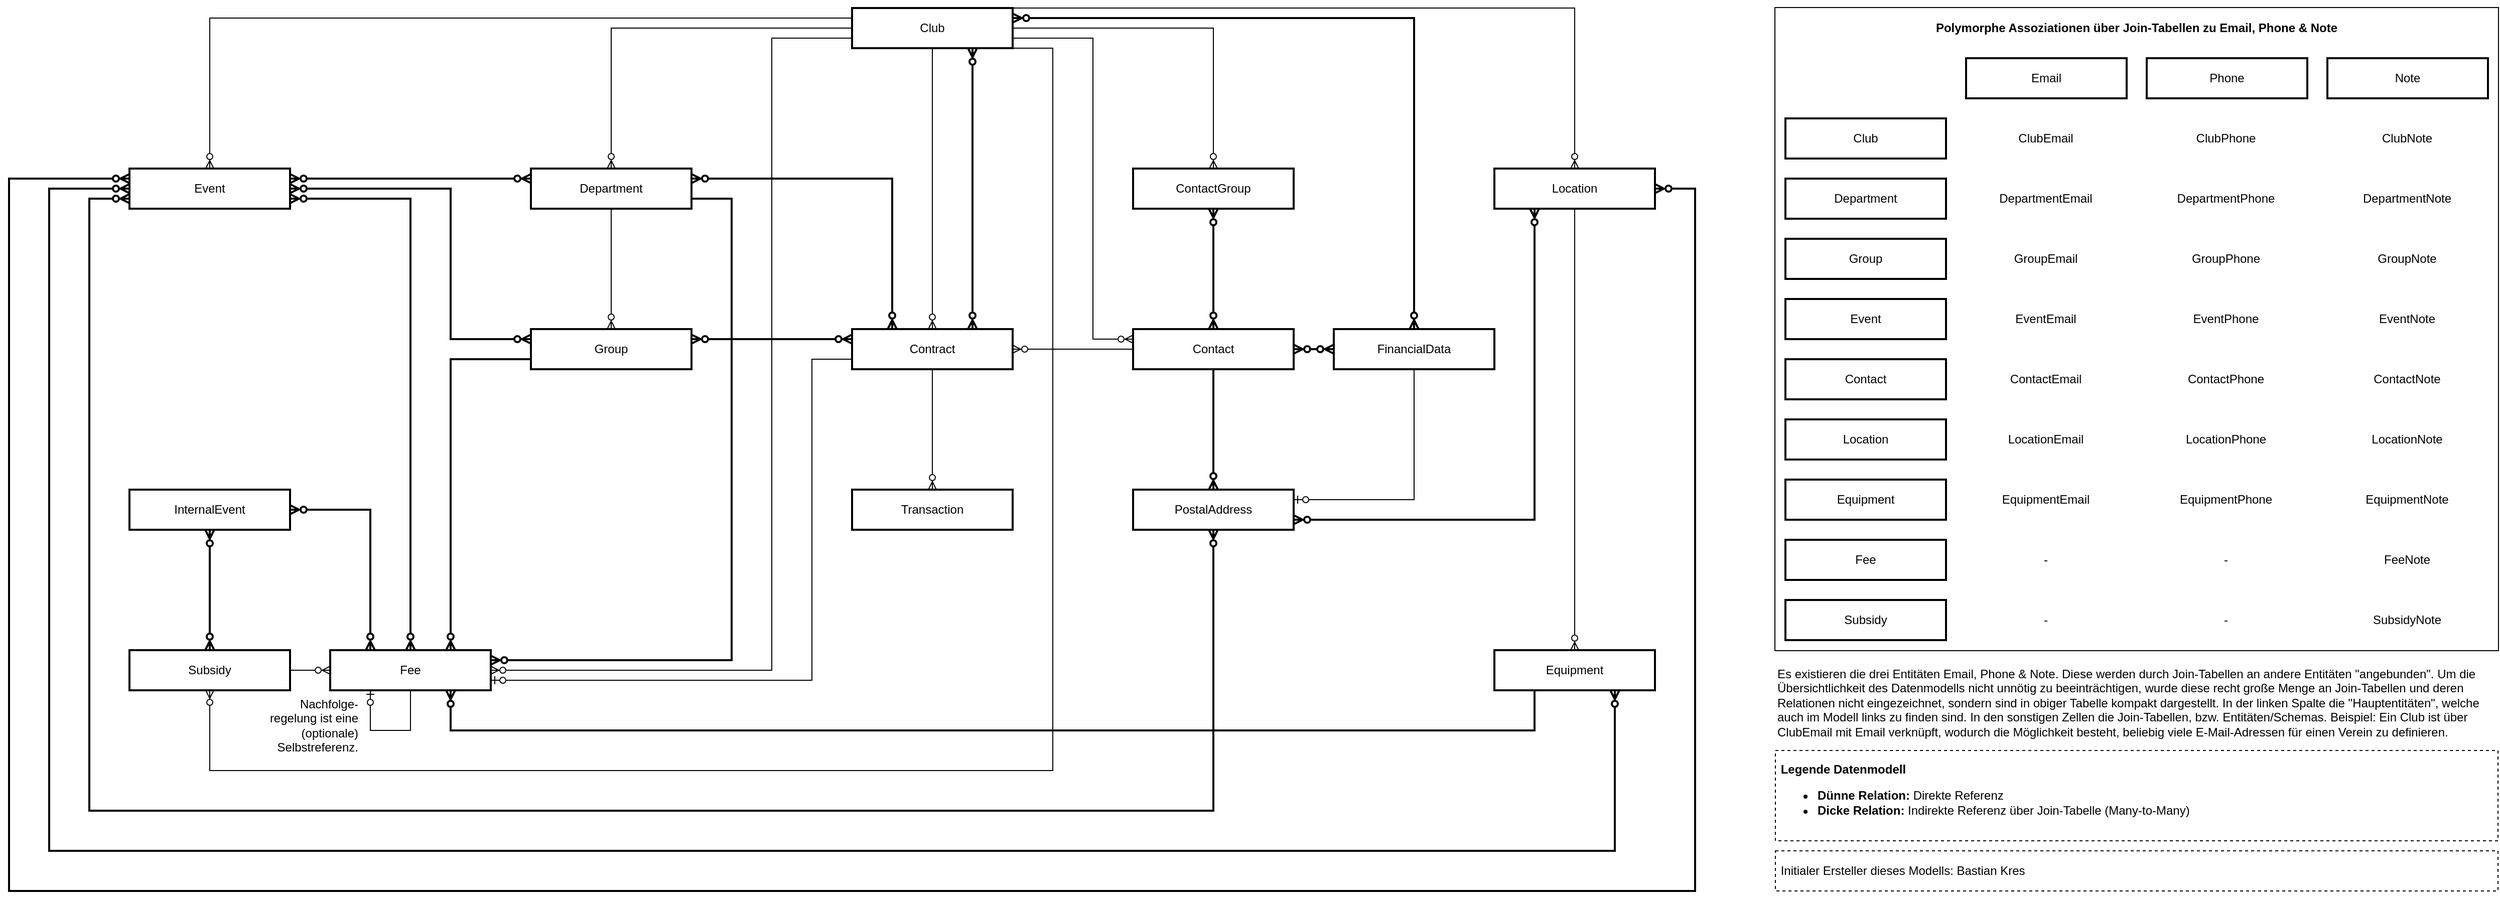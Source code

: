 <mxfile version="24.4.8" type="device">
  <diagram id="R2lEEEUBdFMjLlhIrx00" name="Page-1">
    <mxGraphModel dx="2102" dy="1174" grid="1" gridSize="10" guides="1" tooltips="1" connect="1" arrows="1" fold="1" page="1" pageScale="1" pageWidth="2560" pageHeight="950" math="0" shadow="0" extFonts="Permanent Marker^https://fonts.googleapis.com/css?family=Permanent+Marker">
      <root>
        <mxCell id="0" />
        <mxCell id="1" parent="0" />
        <mxCell id="UyqUdXa-0UI4N815BH-c-4" value="" style="shape=table;startSize=0;container=1;collapsible=0;childLayout=tableLayout;fontSize=16;align=center;strokeWidth=2;strokeColor=default;fillColor=none;" parent="1" vertex="1">
          <mxGeometry x="1800" y="40" width="720" height="640" as="geometry" />
        </mxCell>
        <mxCell id="UyqUdXa-0UI4N815BH-c-55" style="shape=tableRow;horizontal=0;startSize=0;swimlaneHead=0;swimlaneBody=0;top=0;left=0;bottom=0;right=0;collapsible=0;dropTarget=0;points=[[0,0.5],[1,0.5]];portConstraint=eastwest;fontSize=16;" parent="UyqUdXa-0UI4N815BH-c-4" vertex="1">
          <mxGeometry width="720" height="40" as="geometry" />
        </mxCell>
        <mxCell id="UyqUdXa-0UI4N815BH-c-56" value="&lt;b&gt;&lt;span&gt;Polymorphe Assoziationen über Join-Tabellen zu Email, Phone &amp;amp; Note&lt;/span&gt;&lt;/b&gt;" style="shape=partialRectangle;html=1;whiteSpace=wrap;connectable=0;overflow=hidden;top=0;left=0;bottom=0;right=0;pointerEvents=1;fontSize=12;rowspan=1;colspan=4;align=center;verticalAlign=middle;fontStyle=0;fillColor=none;strokeWidth=1;strokeColor=inherit;perimeterSpacing=0;" parent="UyqUdXa-0UI4N815BH-c-55" vertex="1">
          <mxGeometry width="720" height="40" as="geometry">
            <mxRectangle width="180" height="40" as="alternateBounds" />
          </mxGeometry>
        </mxCell>
        <mxCell id="UyqUdXa-0UI4N815BH-c-57" style="shape=partialRectangle;html=1;whiteSpace=wrap;connectable=0;strokeColor=inherit;overflow=hidden;fillColor=none;top=0;left=0;bottom=0;right=0;pointerEvents=1;fontSize=15;align=center;" parent="UyqUdXa-0UI4N815BH-c-55" vertex="1" visible="0">
          <mxGeometry x="180" width="179" height="40" as="geometry">
            <mxRectangle width="179" height="40" as="alternateBounds" />
          </mxGeometry>
        </mxCell>
        <mxCell id="UyqUdXa-0UI4N815BH-c-58" style="shape=partialRectangle;html=1;whiteSpace=wrap;connectable=0;strokeColor=inherit;overflow=hidden;fillColor=none;top=0;left=0;bottom=0;right=0;pointerEvents=1;fontSize=15;align=center;" parent="UyqUdXa-0UI4N815BH-c-55" vertex="1" visible="0">
          <mxGeometry x="359" width="180" height="40" as="geometry">
            <mxRectangle width="180" height="40" as="alternateBounds" />
          </mxGeometry>
        </mxCell>
        <mxCell id="UyqUdXa-0UI4N815BH-c-59" style="shape=partialRectangle;html=1;whiteSpace=wrap;connectable=0;strokeColor=inherit;overflow=hidden;fillColor=none;top=0;left=0;bottom=0;right=0;pointerEvents=1;fontSize=15;align=center;" parent="UyqUdXa-0UI4N815BH-c-55" vertex="1" visible="0">
          <mxGeometry x="539" width="181" height="40" as="geometry">
            <mxRectangle width="181" height="40" as="alternateBounds" />
          </mxGeometry>
        </mxCell>
        <mxCell id="UyqUdXa-0UI4N815BH-c-5" value="" style="shape=tableRow;horizontal=0;startSize=0;swimlaneHead=0;swimlaneBody=0;top=0;left=0;bottom=0;right=0;collapsible=0;dropTarget=0;points=[[0,0.5],[1,0.5]];portConstraint=eastwest;fontSize=16;" parent="UyqUdXa-0UI4N815BH-c-4" vertex="1">
          <mxGeometry y="40" width="720" height="60" as="geometry" />
        </mxCell>
        <mxCell id="UyqUdXa-0UI4N815BH-c-6" value="" style="shape=partialRectangle;html=1;whiteSpace=wrap;connectable=0;overflow=hidden;top=0;left=0;bottom=0;right=0;pointerEvents=1;fontSize=12;align=center;spacingLeft=0;spacing=8;verticalAlign=middle;fontStyle=0;strokeWidth=1;fillColor=none;strokeColor=inherit;perimeterSpacing=0;" parent="UyqUdXa-0UI4N815BH-c-5" vertex="1">
          <mxGeometry width="180" height="60" as="geometry">
            <mxRectangle width="180" height="60" as="alternateBounds" />
          </mxGeometry>
        </mxCell>
        <mxCell id="UyqUdXa-0UI4N815BH-c-7" value="" style="shape=partialRectangle;html=1;whiteSpace=wrap;connectable=0;overflow=hidden;top=0;left=0;bottom=0;right=0;pointerEvents=1;fontSize=12;fontStyle=0;fillStyle=solid;align=center;spacingLeft=0;spacing=8;verticalAlign=middle;fillColor=none;strokeWidth=1;strokeColor=inherit;perimeterSpacing=0;" parent="UyqUdXa-0UI4N815BH-c-5" vertex="1">
          <mxGeometry x="180" width="179" height="60" as="geometry">
            <mxRectangle width="179" height="60" as="alternateBounds" />
          </mxGeometry>
        </mxCell>
        <mxCell id="UyqUdXa-0UI4N815BH-c-8" value="" style="shape=partialRectangle;html=1;whiteSpace=wrap;connectable=0;overflow=hidden;top=0;left=0;bottom=0;right=0;pointerEvents=1;fontSize=12;fontStyle=0;align=center;spacingLeft=0;spacing=8;verticalAlign=middle;fillColor=none;strokeWidth=1;strokeColor=inherit;perimeterSpacing=0;" parent="UyqUdXa-0UI4N815BH-c-5" vertex="1">
          <mxGeometry x="359" width="180" height="60" as="geometry">
            <mxRectangle width="180" height="60" as="alternateBounds" />
          </mxGeometry>
        </mxCell>
        <mxCell id="UyqUdXa-0UI4N815BH-c-17" value="" style="shape=partialRectangle;html=1;whiteSpace=wrap;connectable=0;overflow=hidden;top=0;left=0;bottom=0;right=0;pointerEvents=1;fontSize=12;fontStyle=0;align=center;spacingLeft=0;spacing=8;verticalAlign=middle;fillColor=none;strokeWidth=1;strokeColor=inherit;perimeterSpacing=0;" parent="UyqUdXa-0UI4N815BH-c-5" vertex="1">
          <mxGeometry x="539" width="181" height="60" as="geometry">
            <mxRectangle width="181" height="60" as="alternateBounds" />
          </mxGeometry>
        </mxCell>
        <mxCell id="UyqUdXa-0UI4N815BH-c-9" value="" style="shape=tableRow;horizontal=0;startSize=0;swimlaneHead=0;swimlaneBody=0;top=0;left=0;bottom=0;right=0;collapsible=0;dropTarget=0;points=[[0,0.5],[1,0.5]];portConstraint=eastwest;fontSize=16;fontStyle=1" parent="UyqUdXa-0UI4N815BH-c-4" vertex="1">
          <mxGeometry y="100" width="720" height="60" as="geometry" />
        </mxCell>
        <mxCell id="UyqUdXa-0UI4N815BH-c-10" value="" style="shape=partialRectangle;html=1;whiteSpace=wrap;connectable=0;overflow=hidden;top=0;left=0;bottom=0;right=0;pointerEvents=1;fontSize=12;align=center;spacingLeft=0;fontStyle=0;spacing=8;verticalAlign=middle;fillColor=none;strokeWidth=1;strokeColor=inherit;perimeterSpacing=0;" parent="UyqUdXa-0UI4N815BH-c-9" vertex="1">
          <mxGeometry width="180" height="60" as="geometry">
            <mxRectangle width="180" height="60" as="alternateBounds" />
          </mxGeometry>
        </mxCell>
        <mxCell id="UyqUdXa-0UI4N815BH-c-11" value="ClubEmail" style="shape=partialRectangle;html=1;whiteSpace=wrap;connectable=0;overflow=hidden;top=0;left=0;bottom=0;right=0;pointerEvents=1;fontSize=12;align=center;spacingLeft=0;spacing=8;verticalAlign=middle;fontStyle=0;fillColor=none;strokeWidth=1;strokeColor=inherit;perimeterSpacing=0;" parent="UyqUdXa-0UI4N815BH-c-9" vertex="1">
          <mxGeometry x="180" width="179" height="60" as="geometry">
            <mxRectangle width="179" height="60" as="alternateBounds" />
          </mxGeometry>
        </mxCell>
        <mxCell id="UyqUdXa-0UI4N815BH-c-12" value="ClubPhone" style="shape=partialRectangle;html=1;whiteSpace=wrap;connectable=0;overflow=hidden;top=0;left=0;bottom=0;right=0;pointerEvents=1;fontSize=12;align=center;spacingLeft=0;spacing=8;verticalAlign=middle;fontStyle=0;fillColor=none;strokeWidth=1;strokeColor=inherit;perimeterSpacing=0;" parent="UyqUdXa-0UI4N815BH-c-9" vertex="1">
          <mxGeometry x="359" width="180" height="60" as="geometry">
            <mxRectangle width="180" height="60" as="alternateBounds" />
          </mxGeometry>
        </mxCell>
        <mxCell id="UyqUdXa-0UI4N815BH-c-18" value="ClubNote" style="shape=partialRectangle;html=1;whiteSpace=wrap;connectable=0;overflow=hidden;top=0;left=0;bottom=0;right=0;pointerEvents=1;fontSize=12;align=center;spacingLeft=0;spacing=8;verticalAlign=middle;fontStyle=0;fillColor=none;strokeWidth=1;strokeColor=inherit;perimeterSpacing=0;" parent="UyqUdXa-0UI4N815BH-c-9" vertex="1">
          <mxGeometry x="539" width="181" height="60" as="geometry">
            <mxRectangle width="181" height="60" as="alternateBounds" />
          </mxGeometry>
        </mxCell>
        <mxCell id="UyqUdXa-0UI4N815BH-c-13" value="" style="shape=tableRow;horizontal=0;startSize=0;swimlaneHead=0;swimlaneBody=0;top=0;left=0;bottom=0;right=0;collapsible=0;dropTarget=0;points=[[0,0.5],[1,0.5]];portConstraint=eastwest;fontSize=16;" parent="UyqUdXa-0UI4N815BH-c-4" vertex="1">
          <mxGeometry y="160" width="720" height="60" as="geometry" />
        </mxCell>
        <mxCell id="UyqUdXa-0UI4N815BH-c-14" value="" style="shape=partialRectangle;html=1;whiteSpace=wrap;connectable=0;overflow=hidden;top=0;left=0;bottom=0;right=0;pointerEvents=1;fontSize=12;align=center;spacingLeft=0;fontStyle=0;spacing=8;verticalAlign=middle;fillColor=none;strokeWidth=1;strokeColor=inherit;perimeterSpacing=0;" parent="UyqUdXa-0UI4N815BH-c-13" vertex="1">
          <mxGeometry width="180" height="60" as="geometry">
            <mxRectangle width="180" height="60" as="alternateBounds" />
          </mxGeometry>
        </mxCell>
        <mxCell id="UyqUdXa-0UI4N815BH-c-15" value="DepartmentEmail" style="shape=partialRectangle;html=1;whiteSpace=wrap;connectable=0;overflow=hidden;top=0;left=0;bottom=0;right=0;pointerEvents=1;fontSize=12;align=center;spacingLeft=0;spacing=8;verticalAlign=middle;fontStyle=0;fillColor=none;strokeWidth=1;strokeColor=inherit;perimeterSpacing=0;" parent="UyqUdXa-0UI4N815BH-c-13" vertex="1">
          <mxGeometry x="180" width="179" height="60" as="geometry">
            <mxRectangle width="179" height="60" as="alternateBounds" />
          </mxGeometry>
        </mxCell>
        <mxCell id="UyqUdXa-0UI4N815BH-c-16" value="DepartmentPhone" style="shape=partialRectangle;html=1;whiteSpace=wrap;connectable=0;overflow=hidden;top=0;left=0;bottom=0;right=0;pointerEvents=1;fontSize=12;align=center;spacingLeft=0;spacing=8;verticalAlign=middle;fontStyle=0;fillColor=none;strokeWidth=1;strokeColor=inherit;perimeterSpacing=0;" parent="UyqUdXa-0UI4N815BH-c-13" vertex="1">
          <mxGeometry x="359" width="180" height="60" as="geometry">
            <mxRectangle width="180" height="60" as="alternateBounds" />
          </mxGeometry>
        </mxCell>
        <mxCell id="UyqUdXa-0UI4N815BH-c-19" value="DepartmentNote" style="shape=partialRectangle;html=1;whiteSpace=wrap;connectable=0;overflow=hidden;top=0;left=0;bottom=0;right=0;pointerEvents=1;fontSize=12;align=center;spacingLeft=0;spacing=8;verticalAlign=middle;fontStyle=0;fillColor=none;strokeWidth=1;strokeColor=inherit;perimeterSpacing=0;" parent="UyqUdXa-0UI4N815BH-c-13" vertex="1">
          <mxGeometry x="539" width="181" height="60" as="geometry">
            <mxRectangle width="181" height="60" as="alternateBounds" />
          </mxGeometry>
        </mxCell>
        <mxCell id="UyqUdXa-0UI4N815BH-c-20" style="shape=tableRow;horizontal=0;startSize=0;swimlaneHead=0;swimlaneBody=0;top=0;left=0;bottom=0;right=0;collapsible=0;dropTarget=0;points=[[0,0.5],[1,0.5]];portConstraint=eastwest;fontSize=16;" parent="UyqUdXa-0UI4N815BH-c-4" vertex="1">
          <mxGeometry y="220" width="720" height="60" as="geometry" />
        </mxCell>
        <mxCell id="UyqUdXa-0UI4N815BH-c-21" value="" style="shape=partialRectangle;html=1;whiteSpace=wrap;connectable=0;overflow=hidden;top=0;left=0;bottom=0;right=0;pointerEvents=1;fontSize=12;align=center;spacingLeft=0;fontStyle=0;spacing=8;verticalAlign=middle;fillColor=none;strokeWidth=1;strokeColor=inherit;perimeterSpacing=0;" parent="UyqUdXa-0UI4N815BH-c-20" vertex="1">
          <mxGeometry width="180" height="60" as="geometry">
            <mxRectangle width="180" height="60" as="alternateBounds" />
          </mxGeometry>
        </mxCell>
        <mxCell id="UyqUdXa-0UI4N815BH-c-22" value="GroupEmail" style="shape=partialRectangle;html=1;whiteSpace=wrap;connectable=0;overflow=hidden;top=0;left=0;bottom=0;right=0;pointerEvents=1;fontSize=12;align=center;spacingLeft=0;spacing=8;verticalAlign=middle;fontStyle=0;fillColor=none;strokeWidth=1;strokeColor=inherit;perimeterSpacing=0;" parent="UyqUdXa-0UI4N815BH-c-20" vertex="1">
          <mxGeometry x="180" width="179" height="60" as="geometry">
            <mxRectangle width="179" height="60" as="alternateBounds" />
          </mxGeometry>
        </mxCell>
        <mxCell id="UyqUdXa-0UI4N815BH-c-23" value="GroupPhone" style="shape=partialRectangle;html=1;whiteSpace=wrap;connectable=0;overflow=hidden;top=0;left=0;bottom=0;right=0;pointerEvents=1;fontSize=12;align=center;spacingLeft=0;spacing=8;verticalAlign=middle;fontStyle=0;fillColor=none;strokeWidth=1;strokeColor=inherit;perimeterSpacing=0;" parent="UyqUdXa-0UI4N815BH-c-20" vertex="1">
          <mxGeometry x="359" width="180" height="60" as="geometry">
            <mxRectangle width="180" height="60" as="alternateBounds" />
          </mxGeometry>
        </mxCell>
        <mxCell id="UyqUdXa-0UI4N815BH-c-24" value="GroupNote" style="shape=partialRectangle;html=1;whiteSpace=wrap;connectable=0;overflow=hidden;top=0;left=0;bottom=0;right=0;pointerEvents=1;fontSize=12;align=center;spacingLeft=0;spacing=8;verticalAlign=middle;fontStyle=0;fillColor=none;strokeWidth=1;strokeColor=inherit;perimeterSpacing=0;" parent="UyqUdXa-0UI4N815BH-c-20" vertex="1">
          <mxGeometry x="539" width="181" height="60" as="geometry">
            <mxRectangle width="181" height="60" as="alternateBounds" />
          </mxGeometry>
        </mxCell>
        <mxCell id="UyqUdXa-0UI4N815BH-c-25" style="shape=tableRow;horizontal=0;startSize=0;swimlaneHead=0;swimlaneBody=0;top=0;left=0;bottom=0;right=0;collapsible=0;dropTarget=0;points=[[0,0.5],[1,0.5]];portConstraint=eastwest;fontSize=16;" parent="UyqUdXa-0UI4N815BH-c-4" vertex="1">
          <mxGeometry y="280" width="720" height="60" as="geometry" />
        </mxCell>
        <mxCell id="UyqUdXa-0UI4N815BH-c-26" value="" style="shape=partialRectangle;html=1;whiteSpace=wrap;connectable=0;overflow=hidden;top=0;left=0;bottom=0;right=0;pointerEvents=1;fontSize=12;align=center;spacingLeft=0;fontStyle=0;spacing=8;verticalAlign=middle;fillColor=none;strokeWidth=1;strokeColor=inherit;perimeterSpacing=0;" parent="UyqUdXa-0UI4N815BH-c-25" vertex="1">
          <mxGeometry width="180" height="60" as="geometry">
            <mxRectangle width="180" height="60" as="alternateBounds" />
          </mxGeometry>
        </mxCell>
        <mxCell id="UyqUdXa-0UI4N815BH-c-27" value="EventEmail" style="shape=partialRectangle;html=1;whiteSpace=wrap;connectable=0;overflow=hidden;top=0;left=0;bottom=0;right=0;pointerEvents=1;fontSize=12;align=center;spacingLeft=0;spacing=8;verticalAlign=middle;fontStyle=0;fillColor=none;strokeWidth=1;strokeColor=inherit;perimeterSpacing=0;" parent="UyqUdXa-0UI4N815BH-c-25" vertex="1">
          <mxGeometry x="180" width="179" height="60" as="geometry">
            <mxRectangle width="179" height="60" as="alternateBounds" />
          </mxGeometry>
        </mxCell>
        <mxCell id="UyqUdXa-0UI4N815BH-c-28" value="EventPhone" style="shape=partialRectangle;html=1;whiteSpace=wrap;connectable=0;overflow=hidden;top=0;left=0;bottom=0;right=0;pointerEvents=1;fontSize=12;align=center;spacingLeft=0;spacing=8;verticalAlign=middle;fontStyle=0;fillColor=none;strokeWidth=1;strokeColor=inherit;perimeterSpacing=0;" parent="UyqUdXa-0UI4N815BH-c-25" vertex="1">
          <mxGeometry x="359" width="180" height="60" as="geometry">
            <mxRectangle width="180" height="60" as="alternateBounds" />
          </mxGeometry>
        </mxCell>
        <mxCell id="UyqUdXa-0UI4N815BH-c-29" value="EventNote" style="shape=partialRectangle;html=1;whiteSpace=wrap;connectable=0;overflow=hidden;top=0;left=0;bottom=0;right=0;pointerEvents=1;fontSize=12;align=center;spacingLeft=0;spacing=8;verticalAlign=middle;fontStyle=0;fillColor=none;strokeWidth=1;strokeColor=inherit;perimeterSpacing=0;" parent="UyqUdXa-0UI4N815BH-c-25" vertex="1">
          <mxGeometry x="539" width="181" height="60" as="geometry">
            <mxRectangle width="181" height="60" as="alternateBounds" />
          </mxGeometry>
        </mxCell>
        <mxCell id="UyqUdXa-0UI4N815BH-c-30" style="shape=tableRow;horizontal=0;startSize=0;swimlaneHead=0;swimlaneBody=0;top=0;left=0;bottom=0;right=0;collapsible=0;dropTarget=0;points=[[0,0.5],[1,0.5]];portConstraint=eastwest;fontSize=16;" parent="UyqUdXa-0UI4N815BH-c-4" vertex="1">
          <mxGeometry y="340" width="720" height="60" as="geometry" />
        </mxCell>
        <mxCell id="UyqUdXa-0UI4N815BH-c-31" value="" style="shape=partialRectangle;html=1;whiteSpace=wrap;connectable=0;overflow=hidden;top=0;left=0;bottom=0;right=0;pointerEvents=1;fontSize=12;align=center;spacingLeft=0;fontStyle=0;spacing=8;verticalAlign=middle;fillColor=none;strokeWidth=1;strokeColor=inherit;perimeterSpacing=0;" parent="UyqUdXa-0UI4N815BH-c-30" vertex="1">
          <mxGeometry width="180" height="60" as="geometry">
            <mxRectangle width="180" height="60" as="alternateBounds" />
          </mxGeometry>
        </mxCell>
        <mxCell id="UyqUdXa-0UI4N815BH-c-32" value="ContactEmail" style="shape=partialRectangle;html=1;whiteSpace=wrap;connectable=0;overflow=hidden;top=0;left=0;bottom=0;right=0;pointerEvents=1;fontSize=12;align=center;spacingLeft=0;spacing=8;verticalAlign=middle;fontStyle=0;fillColor=none;strokeWidth=1;strokeColor=inherit;perimeterSpacing=0;" parent="UyqUdXa-0UI4N815BH-c-30" vertex="1">
          <mxGeometry x="180" width="179" height="60" as="geometry">
            <mxRectangle width="179" height="60" as="alternateBounds" />
          </mxGeometry>
        </mxCell>
        <mxCell id="UyqUdXa-0UI4N815BH-c-33" value="ContactPhone" style="shape=partialRectangle;html=1;whiteSpace=wrap;connectable=0;overflow=hidden;top=0;left=0;bottom=0;right=0;pointerEvents=1;fontSize=12;strokeWidth=1;align=center;spacingLeft=0;spacing=8;verticalAlign=middle;fontStyle=0;fillColor=none;strokeColor=inherit;perimeterSpacing=0;" parent="UyqUdXa-0UI4N815BH-c-30" vertex="1">
          <mxGeometry x="359" width="180" height="60" as="geometry">
            <mxRectangle width="180" height="60" as="alternateBounds" />
          </mxGeometry>
        </mxCell>
        <mxCell id="UyqUdXa-0UI4N815BH-c-34" value="ContactNote" style="shape=partialRectangle;html=1;whiteSpace=wrap;connectable=0;overflow=hidden;top=0;left=0;bottom=0;right=0;pointerEvents=1;fontSize=12;align=center;spacingLeft=0;spacing=8;verticalAlign=middle;fontStyle=0;fillColor=none;strokeWidth=1;strokeColor=inherit;perimeterSpacing=0;" parent="UyqUdXa-0UI4N815BH-c-30" vertex="1">
          <mxGeometry x="539" width="181" height="60" as="geometry">
            <mxRectangle width="181" height="60" as="alternateBounds" />
          </mxGeometry>
        </mxCell>
        <mxCell id="UyqUdXa-0UI4N815BH-c-35" style="shape=tableRow;horizontal=0;startSize=0;swimlaneHead=0;swimlaneBody=0;top=0;left=0;bottom=0;right=0;collapsible=0;dropTarget=0;points=[[0,0.5],[1,0.5]];portConstraint=eastwest;fontSize=16;" parent="UyqUdXa-0UI4N815BH-c-4" vertex="1">
          <mxGeometry y="400" width="720" height="60" as="geometry" />
        </mxCell>
        <mxCell id="UyqUdXa-0UI4N815BH-c-36" value="" style="shape=partialRectangle;html=1;whiteSpace=wrap;connectable=0;overflow=hidden;top=0;left=0;bottom=0;right=0;pointerEvents=1;fontSize=12;align=center;spacingLeft=0;fontStyle=0;spacing=8;verticalAlign=middle;fillColor=none;strokeWidth=1;strokeColor=inherit;perimeterSpacing=0;" parent="UyqUdXa-0UI4N815BH-c-35" vertex="1">
          <mxGeometry width="180" height="60" as="geometry">
            <mxRectangle width="180" height="60" as="alternateBounds" />
          </mxGeometry>
        </mxCell>
        <mxCell id="UyqUdXa-0UI4N815BH-c-37" value="LocationEmail" style="shape=partialRectangle;html=1;whiteSpace=wrap;connectable=0;overflow=hidden;top=0;left=0;bottom=0;right=0;pointerEvents=1;fontSize=12;align=center;spacingLeft=0;spacing=8;verticalAlign=middle;fontStyle=0;fillColor=none;strokeWidth=1;strokeColor=inherit;perimeterSpacing=0;" parent="UyqUdXa-0UI4N815BH-c-35" vertex="1">
          <mxGeometry x="180" width="179" height="60" as="geometry">
            <mxRectangle width="179" height="60" as="alternateBounds" />
          </mxGeometry>
        </mxCell>
        <mxCell id="UyqUdXa-0UI4N815BH-c-38" value="LocationPhone" style="shape=partialRectangle;html=1;whiteSpace=wrap;connectable=0;overflow=hidden;top=0;left=0;bottom=0;right=0;pointerEvents=1;fontSize=12;align=center;spacingLeft=0;spacing=8;verticalAlign=middle;fontStyle=0;fillColor=none;strokeWidth=1;strokeColor=inherit;perimeterSpacing=0;" parent="UyqUdXa-0UI4N815BH-c-35" vertex="1">
          <mxGeometry x="359" width="180" height="60" as="geometry">
            <mxRectangle width="180" height="60" as="alternateBounds" />
          </mxGeometry>
        </mxCell>
        <mxCell id="UyqUdXa-0UI4N815BH-c-39" value="LocationNote" style="shape=partialRectangle;html=1;whiteSpace=wrap;connectable=0;overflow=hidden;top=0;left=0;bottom=0;right=0;pointerEvents=1;fontSize=12;align=center;spacingLeft=0;spacing=8;verticalAlign=middle;fontStyle=0;fillColor=none;strokeWidth=1;strokeColor=inherit;perimeterSpacing=0;" parent="UyqUdXa-0UI4N815BH-c-35" vertex="1">
          <mxGeometry x="539" width="181" height="60" as="geometry">
            <mxRectangle width="181" height="60" as="alternateBounds" />
          </mxGeometry>
        </mxCell>
        <mxCell id="UyqUdXa-0UI4N815BH-c-40" style="shape=tableRow;horizontal=0;startSize=0;swimlaneHead=0;swimlaneBody=0;top=0;left=0;bottom=0;right=0;collapsible=0;dropTarget=0;points=[[0,0.5],[1,0.5]];portConstraint=eastwest;fontSize=16;" parent="UyqUdXa-0UI4N815BH-c-4" vertex="1">
          <mxGeometry y="460" width="720" height="60" as="geometry" />
        </mxCell>
        <mxCell id="UyqUdXa-0UI4N815BH-c-41" value="" style="shape=partialRectangle;html=1;whiteSpace=wrap;connectable=0;overflow=hidden;top=0;left=0;bottom=0;right=0;pointerEvents=1;fontSize=12;align=center;spacingLeft=0;fontStyle=0;spacing=8;verticalAlign=middle;fillColor=none;strokeWidth=1;strokeColor=inherit;perimeterSpacing=0;" parent="UyqUdXa-0UI4N815BH-c-40" vertex="1">
          <mxGeometry width="180" height="60" as="geometry">
            <mxRectangle width="180" height="60" as="alternateBounds" />
          </mxGeometry>
        </mxCell>
        <mxCell id="UyqUdXa-0UI4N815BH-c-42" value="EquipmentEmail" style="shape=partialRectangle;html=1;whiteSpace=wrap;connectable=0;overflow=hidden;top=0;left=0;bottom=0;right=0;pointerEvents=1;fontSize=12;align=center;spacingLeft=0;spacing=8;verticalAlign=middle;fontStyle=0;fillColor=none;strokeWidth=1;strokeColor=inherit;perimeterSpacing=0;" parent="UyqUdXa-0UI4N815BH-c-40" vertex="1">
          <mxGeometry x="180" width="179" height="60" as="geometry">
            <mxRectangle width="179" height="60" as="alternateBounds" />
          </mxGeometry>
        </mxCell>
        <mxCell id="UyqUdXa-0UI4N815BH-c-43" value="EquipmentPhone" style="shape=partialRectangle;html=1;whiteSpace=wrap;connectable=0;overflow=hidden;top=0;left=0;bottom=0;right=0;pointerEvents=1;fontSize=12;align=center;spacingLeft=0;spacing=8;verticalAlign=middle;fontStyle=0;fillColor=none;strokeWidth=1;strokeColor=inherit;perimeterSpacing=0;" parent="UyqUdXa-0UI4N815BH-c-40" vertex="1">
          <mxGeometry x="359" width="180" height="60" as="geometry">
            <mxRectangle width="180" height="60" as="alternateBounds" />
          </mxGeometry>
        </mxCell>
        <mxCell id="UyqUdXa-0UI4N815BH-c-44" value="EquipmentNote" style="shape=partialRectangle;html=1;whiteSpace=wrap;connectable=0;overflow=hidden;top=0;left=0;bottom=0;right=0;pointerEvents=1;fontSize=12;align=center;spacingLeft=0;spacing=8;verticalAlign=middle;fontStyle=0;fillColor=none;strokeWidth=1;strokeColor=inherit;perimeterSpacing=0;" parent="UyqUdXa-0UI4N815BH-c-40" vertex="1">
          <mxGeometry x="539" width="181" height="60" as="geometry">
            <mxRectangle width="181" height="60" as="alternateBounds" />
          </mxGeometry>
        </mxCell>
        <mxCell id="UyqUdXa-0UI4N815BH-c-45" style="shape=tableRow;horizontal=0;startSize=0;swimlaneHead=0;swimlaneBody=0;top=0;left=0;bottom=0;right=0;collapsible=0;dropTarget=0;points=[[0,0.5],[1,0.5]];portConstraint=eastwest;fontSize=16;" parent="UyqUdXa-0UI4N815BH-c-4" vertex="1">
          <mxGeometry y="520" width="720" height="60" as="geometry" />
        </mxCell>
        <mxCell id="UyqUdXa-0UI4N815BH-c-46" value="" style="shape=partialRectangle;html=1;whiteSpace=wrap;connectable=0;overflow=hidden;top=0;left=0;bottom=0;right=0;pointerEvents=1;fontSize=12;align=center;spacingLeft=0;fontStyle=0;spacing=8;verticalAlign=middle;fillColor=none;strokeWidth=1;strokeColor=inherit;perimeterSpacing=0;" parent="UyqUdXa-0UI4N815BH-c-45" vertex="1">
          <mxGeometry width="180" height="60" as="geometry">
            <mxRectangle width="180" height="60" as="alternateBounds" />
          </mxGeometry>
        </mxCell>
        <mxCell id="UyqUdXa-0UI4N815BH-c-47" value="-" style="shape=partialRectangle;html=1;whiteSpace=wrap;connectable=0;overflow=hidden;top=0;left=0;bottom=0;right=0;pointerEvents=1;fontSize=12;align=center;spacingLeft=0;spacing=8;verticalAlign=middle;fontStyle=0;fillColor=none;strokeWidth=1;strokeColor=inherit;perimeterSpacing=0;" parent="UyqUdXa-0UI4N815BH-c-45" vertex="1">
          <mxGeometry x="180" width="179" height="60" as="geometry">
            <mxRectangle width="179" height="60" as="alternateBounds" />
          </mxGeometry>
        </mxCell>
        <mxCell id="UyqUdXa-0UI4N815BH-c-48" value="-" style="shape=partialRectangle;html=1;whiteSpace=wrap;connectable=0;overflow=hidden;top=0;left=0;bottom=0;right=0;pointerEvents=1;fontSize=12;align=center;spacingLeft=0;spacing=8;verticalAlign=middle;fontStyle=0;fillColor=none;strokeWidth=1;strokeColor=inherit;perimeterSpacing=0;" parent="UyqUdXa-0UI4N815BH-c-45" vertex="1">
          <mxGeometry x="359" width="180" height="60" as="geometry">
            <mxRectangle width="180" height="60" as="alternateBounds" />
          </mxGeometry>
        </mxCell>
        <mxCell id="UyqUdXa-0UI4N815BH-c-49" value="FeeNote" style="shape=partialRectangle;html=1;whiteSpace=wrap;connectable=0;overflow=hidden;top=0;left=0;bottom=0;right=0;pointerEvents=1;fontSize=12;align=center;spacingLeft=0;spacing=8;verticalAlign=middle;fontStyle=0;fillColor=none;strokeWidth=1;perimeterSpacing=0;strokeColor=inherit;" parent="UyqUdXa-0UI4N815BH-c-45" vertex="1">
          <mxGeometry x="539" width="181" height="60" as="geometry">
            <mxRectangle width="181" height="60" as="alternateBounds" />
          </mxGeometry>
        </mxCell>
        <mxCell id="9sYKOvL5q2w0XVAeOVSy-9" style="shape=tableRow;horizontal=0;startSize=0;swimlaneHead=0;swimlaneBody=0;top=0;left=0;bottom=0;right=0;collapsible=0;dropTarget=0;points=[[0,0.5],[1,0.5]];portConstraint=eastwest;fontSize=16;" parent="UyqUdXa-0UI4N815BH-c-4" vertex="1">
          <mxGeometry y="580" width="720" height="60" as="geometry" />
        </mxCell>
        <mxCell id="9sYKOvL5q2w0XVAeOVSy-10" value="" style="shape=partialRectangle;html=1;whiteSpace=wrap;connectable=0;overflow=hidden;top=0;left=0;bottom=0;right=0;pointerEvents=1;fontSize=12;align=center;spacingLeft=0;fontStyle=0;spacing=8;verticalAlign=middle;fillColor=none;strokeWidth=1;strokeColor=inherit;perimeterSpacing=0;" parent="9sYKOvL5q2w0XVAeOVSy-9" vertex="1">
          <mxGeometry width="180" height="60" as="geometry">
            <mxRectangle width="180" height="60" as="alternateBounds" />
          </mxGeometry>
        </mxCell>
        <mxCell id="9sYKOvL5q2w0XVAeOVSy-11" value="-" style="shape=partialRectangle;html=1;whiteSpace=wrap;connectable=0;overflow=hidden;top=0;left=0;bottom=0;right=0;pointerEvents=1;fontSize=12;align=center;spacingLeft=0;spacing=8;verticalAlign=middle;fontStyle=0;fillColor=none;strokeWidth=1;strokeColor=inherit;perimeterSpacing=0;" parent="9sYKOvL5q2w0XVAeOVSy-9" vertex="1">
          <mxGeometry x="180" width="179" height="60" as="geometry">
            <mxRectangle width="179" height="60" as="alternateBounds" />
          </mxGeometry>
        </mxCell>
        <mxCell id="9sYKOvL5q2w0XVAeOVSy-12" value="-" style="shape=partialRectangle;html=1;whiteSpace=wrap;connectable=0;overflow=hidden;top=0;left=0;bottom=0;right=0;pointerEvents=1;fontSize=12;align=center;spacingLeft=0;spacing=8;verticalAlign=middle;fontStyle=0;fillColor=none;strokeWidth=1;strokeColor=inherit;perimeterSpacing=0;" parent="9sYKOvL5q2w0XVAeOVSy-9" vertex="1">
          <mxGeometry x="359" width="180" height="60" as="geometry">
            <mxRectangle width="180" height="60" as="alternateBounds" />
          </mxGeometry>
        </mxCell>
        <mxCell id="9sYKOvL5q2w0XVAeOVSy-13" value="SubsidyNote" style="shape=partialRectangle;html=1;whiteSpace=wrap;connectable=0;overflow=hidden;top=0;left=0;bottom=0;right=0;pointerEvents=1;fontSize=12;align=center;spacingLeft=0;spacing=8;verticalAlign=middle;fontStyle=0;fillColor=none;strokeWidth=1;perimeterSpacing=0;strokeColor=default;" parent="9sYKOvL5q2w0XVAeOVSy-9" vertex="1">
          <mxGeometry x="539" width="181" height="60" as="geometry">
            <mxRectangle width="181" height="60" as="alternateBounds" />
          </mxGeometry>
        </mxCell>
        <mxCell id="ReGalP86B7sYJw_ER-IG-1" value="&lt;span&gt;Club&lt;/span&gt;" style="whiteSpace=wrap;html=1;align=center;fontStyle=0;strokeWidth=2;" parent="1" vertex="1">
          <mxGeometry x="880" y="40" width="160" height="40" as="geometry" />
        </mxCell>
        <mxCell id="ReGalP86B7sYJw_ER-IG-2" value="&lt;span&gt;Department&lt;/span&gt;" style="whiteSpace=wrap;html=1;align=center;fontStyle=0;strokeWidth=2;" parent="1" vertex="1">
          <mxGeometry x="560" y="200" width="160" height="40" as="geometry" />
        </mxCell>
        <mxCell id="ReGalP86B7sYJw_ER-IG-3" value="&lt;span&gt;Group&lt;/span&gt;" style="whiteSpace=wrap;html=1;align=center;fontStyle=0;strokeWidth=2;" parent="1" vertex="1">
          <mxGeometry x="560" y="360" width="160" height="40" as="geometry" />
        </mxCell>
        <mxCell id="ReGalP86B7sYJw_ER-IG-5" value="Contact" style="whiteSpace=wrap;html=1;align=center;fontStyle=0;strokeWidth=2;" parent="1" vertex="1">
          <mxGeometry x="1160" y="360" width="160" height="40" as="geometry" />
        </mxCell>
        <mxCell id="ReGalP86B7sYJw_ER-IG-14" value="" style="fontSize=12;html=1;endArrow=ERzeroToMany;endFill=1;rounded=0;horizontal=1;entryX=0.5;entryY=0;entryDx=0;entryDy=0;exitX=0;exitY=0.5;exitDx=0;exitDy=0;" parent="1" source="ReGalP86B7sYJw_ER-IG-1" target="ReGalP86B7sYJw_ER-IG-2" edge="1">
          <mxGeometry width="100" height="100" relative="1" as="geometry">
            <mxPoint x="1330" y="250" as="sourcePoint" />
            <mxPoint x="1330" y="370" as="targetPoint" />
            <Array as="points">
              <mxPoint x="640" y="60" />
            </Array>
          </mxGeometry>
        </mxCell>
        <mxCell id="ReGalP86B7sYJw_ER-IG-15" value="" style="fontSize=12;html=1;endArrow=ERzeroToMany;endFill=1;rounded=0;horizontal=1;entryX=0.5;entryY=0;entryDx=0;entryDy=0;exitX=0.5;exitY=1;exitDx=0;exitDy=0;" parent="1" source="ReGalP86B7sYJw_ER-IG-2" target="ReGalP86B7sYJw_ER-IG-3" edge="1">
          <mxGeometry width="100" height="100" relative="1" as="geometry">
            <mxPoint x="920" y="580" as="sourcePoint" />
            <mxPoint x="920" y="700" as="targetPoint" />
          </mxGeometry>
        </mxCell>
        <mxCell id="ReGalP86B7sYJw_ER-IG-23" value="&lt;div&gt;Event&lt;/div&gt;" style="whiteSpace=wrap;html=1;align=center;fontStyle=0;strokeWidth=2;" parent="1" vertex="1">
          <mxGeometry x="160" y="200" width="160" height="40" as="geometry" />
        </mxCell>
        <mxCell id="ReGalP86B7sYJw_ER-IG-29" value="Location" style="whiteSpace=wrap;html=1;align=center;fontStyle=0;strokeWidth=2;" parent="1" vertex="1">
          <mxGeometry x="1520" y="200" width="160" height="40" as="geometry" />
        </mxCell>
        <mxCell id="ReGalP86B7sYJw_ER-IG-31" value="" style="fontSize=12;html=1;endArrow=ERzeroToMany;endFill=1;rounded=0;horizontal=1;entryX=0.5;entryY=0;entryDx=0;entryDy=0;exitX=1;exitY=0;exitDx=0;exitDy=0;" parent="1" source="ReGalP86B7sYJw_ER-IG-1" target="ReGalP86B7sYJw_ER-IG-29" edge="1">
          <mxGeometry width="100" height="100" relative="1" as="geometry">
            <mxPoint x="1230" y="50" as="sourcePoint" />
            <mxPoint x="730" y="250" as="targetPoint" />
            <Array as="points">
              <mxPoint x="1600" y="40" />
            </Array>
          </mxGeometry>
        </mxCell>
        <mxCell id="ReGalP86B7sYJw_ER-IG-32" value="Equipment" style="whiteSpace=wrap;html=1;align=center;fontStyle=0;strokeWidth=2;" parent="1" vertex="1">
          <mxGeometry x="1520" y="680" width="160" height="40" as="geometry" />
        </mxCell>
        <mxCell id="ReGalP86B7sYJw_ER-IG-33" value="" style="fontSize=12;html=1;endArrow=ERzeroToMany;endFill=1;rounded=0;horizontal=1;entryX=0.5;entryY=0;entryDx=0;entryDy=0;exitX=0.5;exitY=1;exitDx=0;exitDy=0;" parent="1" source="ReGalP86B7sYJw_ER-IG-29" target="ReGalP86B7sYJw_ER-IG-32" edge="1">
          <mxGeometry width="100" height="100" relative="1" as="geometry">
            <mxPoint x="2600" y="180" as="sourcePoint" />
            <mxPoint x="2280" y="180" as="targetPoint" />
          </mxGeometry>
        </mxCell>
        <mxCell id="j2Kdvqe0LNT8tcP4gKoA-1" value="" style="fontSize=12;html=1;endArrow=ERzeroToMany;endFill=1;rounded=0;horizontal=1;entryX=0.5;entryY=0;entryDx=0;entryDy=0;exitX=0;exitY=0.25;exitDx=0;exitDy=0;" parent="1" source="ReGalP86B7sYJw_ER-IG-1" target="ReGalP86B7sYJw_ER-IG-23" edge="1">
          <mxGeometry width="100" height="100" relative="1" as="geometry">
            <mxPoint x="690" y="80" as="sourcePoint" />
            <mxPoint x="530" y="410" as="targetPoint" />
            <Array as="points">
              <mxPoint x="240" y="50" />
            </Array>
          </mxGeometry>
        </mxCell>
        <mxCell id="j2Kdvqe0LNT8tcP4gKoA-2" value="&lt;div&gt;PostalAddress&lt;/div&gt;" style="whiteSpace=wrap;html=1;align=center;fontStyle=0;strokeWidth=2;" parent="1" vertex="1">
          <mxGeometry x="1160" y="520" width="160" height="40" as="geometry" />
        </mxCell>
        <mxCell id="j2Kdvqe0LNT8tcP4gKoA-3" value="" style="fontSize=12;html=1;endArrow=ERzeroToMany;endFill=1;rounded=0;horizontal=1;entryX=0.5;entryY=0;entryDx=0;entryDy=0;exitX=0.5;exitY=1;exitDx=0;exitDy=0;strokeWidth=2;" parent="1" source="ReGalP86B7sYJw_ER-IG-5" target="j2Kdvqe0LNT8tcP4gKoA-2" edge="1">
          <mxGeometry width="100" height="100" relative="1" as="geometry">
            <mxPoint x="1700" y="570" as="sourcePoint" />
            <mxPoint x="1700" y="690" as="targetPoint" />
          </mxGeometry>
        </mxCell>
        <mxCell id="j2Kdvqe0LNT8tcP4gKoA-4" value="" style="fontSize=12;html=1;endArrow=ERzeroToMany;endFill=1;rounded=0;horizontal=1;entryX=0;entryY=0.25;entryDx=0;entryDy=0;" parent="1" target="ReGalP86B7sYJw_ER-IG-5" edge="1">
          <mxGeometry width="100" height="100" relative="1" as="geometry">
            <mxPoint x="1040" y="70" as="sourcePoint" />
            <mxPoint x="1560" y="210" as="targetPoint" />
            <Array as="points">
              <mxPoint x="1120" y="70" />
              <mxPoint x="1120" y="370" />
            </Array>
          </mxGeometry>
        </mxCell>
        <mxCell id="j2Kdvqe0LNT8tcP4gKoA-6" value="" style="fontSize=12;html=1;endArrow=ERzeroToMany;endFill=1;rounded=0;horizontal=1;entryX=1;entryY=0.75;entryDx=0;entryDy=0;exitX=0.25;exitY=1;exitDx=0;exitDy=0;strokeWidth=2;startArrow=ERzeroToMany;startFill=0;" parent="1" source="ReGalP86B7sYJw_ER-IG-29" target="j2Kdvqe0LNT8tcP4gKoA-2" edge="1">
          <mxGeometry width="100" height="100" relative="1" as="geometry">
            <mxPoint x="1800" y="410" as="sourcePoint" />
            <mxPoint x="1360" y="710" as="targetPoint" />
            <Array as="points">
              <mxPoint x="1560" y="550" />
            </Array>
          </mxGeometry>
        </mxCell>
        <mxCell id="j2Kdvqe0LNT8tcP4gKoA-7" value="FinancialData" style="whiteSpace=wrap;html=1;align=center;fontStyle=0;strokeWidth=2;" parent="1" vertex="1">
          <mxGeometry x="1360" y="360" width="160" height="40" as="geometry" />
        </mxCell>
        <mxCell id="j2Kdvqe0LNT8tcP4gKoA-8" value="" style="fontSize=12;html=1;endArrow=ERzeroToMany;endFill=1;rounded=0;horizontal=1;entryX=0;entryY=0.5;entryDx=0;entryDy=0;exitX=1;exitY=0.5;exitDx=0;exitDy=0;strokeWidth=2;startArrow=ERzeroToMany;startFill=0;" parent="1" source="ReGalP86B7sYJw_ER-IG-5" target="j2Kdvqe0LNT8tcP4gKoA-7" edge="1">
          <mxGeometry width="100" height="100" relative="1" as="geometry">
            <mxPoint x="1810" y="210" as="sourcePoint" />
            <mxPoint x="1810" y="530" as="targetPoint" />
          </mxGeometry>
        </mxCell>
        <mxCell id="j2Kdvqe0LNT8tcP4gKoA-9" value="" style="fontSize=12;html=1;endArrow=ERzeroToMany;endFill=1;rounded=0;horizontal=1;exitX=1;exitY=0.25;exitDx=0;exitDy=0;strokeWidth=2;entryX=0.5;entryY=0;entryDx=0;entryDy=0;startArrow=ERzeroToMany;startFill=0;" parent="1" source="ReGalP86B7sYJw_ER-IG-1" target="j2Kdvqe0LNT8tcP4gKoA-7" edge="1">
          <mxGeometry width="100" height="100" relative="1" as="geometry">
            <mxPoint x="960" y="410" as="sourcePoint" />
            <mxPoint x="1690" y="140" as="targetPoint" />
            <Array as="points">
              <mxPoint x="1440" y="50" />
            </Array>
          </mxGeometry>
        </mxCell>
        <mxCell id="j2Kdvqe0LNT8tcP4gKoA-10" value="" style="fontSize=12;html=1;endArrow=ERzeroToOne;endFill=1;rounded=0;entryX=1;entryY=0.25;entryDx=0;entryDy=0;exitX=0.5;exitY=1;exitDx=0;exitDy=0;" parent="1" source="j2Kdvqe0LNT8tcP4gKoA-7" target="j2Kdvqe0LNT8tcP4gKoA-2" edge="1">
          <mxGeometry width="100" height="100" relative="1" as="geometry">
            <mxPoint x="1200" y="490" as="sourcePoint" />
            <mxPoint x="1400" y="690" as="targetPoint" />
            <Array as="points">
              <mxPoint x="1440" y="530" />
            </Array>
          </mxGeometry>
        </mxCell>
        <mxCell id="j2Kdvqe0LNT8tcP4gKoA-13" value="&lt;div&gt;InternalEvent&lt;/div&gt;" style="whiteSpace=wrap;html=1;align=center;fontStyle=0;strokeWidth=2;" parent="1" vertex="1">
          <mxGeometry x="160" y="520" width="160" height="40" as="geometry" />
        </mxCell>
        <mxCell id="j2Kdvqe0LNT8tcP4gKoA-16" value="Fee" style="whiteSpace=wrap;html=1;align=center;fontStyle=0;strokeWidth=2;" parent="1" vertex="1">
          <mxGeometry x="360" y="680" width="160" height="40" as="geometry" />
        </mxCell>
        <mxCell id="j2Kdvqe0LNT8tcP4gKoA-17" value="" style="fontSize=12;html=1;endArrow=ERzeroToMany;endFill=1;rounded=0;horizontal=1;exitX=1;exitY=0.75;exitDx=0;exitDy=0;strokeWidth=2;entryX=1;entryY=0.25;entryDx=0;entryDy=0;" parent="1" source="ReGalP86B7sYJw_ER-IG-2" target="j2Kdvqe0LNT8tcP4gKoA-16" edge="1">
          <mxGeometry width="100" height="100" relative="1" as="geometry">
            <mxPoint x="730" y="70" as="sourcePoint" />
            <mxPoint x="480" y="600" as="targetPoint" />
            <Array as="points">
              <mxPoint x="760" y="230" />
              <mxPoint x="760" y="690" />
            </Array>
          </mxGeometry>
        </mxCell>
        <mxCell id="j2Kdvqe0LNT8tcP4gKoA-18" value="" style="fontSize=12;html=1;endArrow=ERzeroToMany;endFill=1;rounded=0;horizontal=1;exitX=1;exitY=0.75;exitDx=0;exitDy=0;entryX=0.5;entryY=0;entryDx=0;entryDy=0;strokeWidth=2;startArrow=ERzeroToMany;startFill=0;" parent="1" source="ReGalP86B7sYJw_ER-IG-23" target="j2Kdvqe0LNT8tcP4gKoA-16" edge="1">
          <mxGeometry width="100" height="100" relative="1" as="geometry">
            <mxPoint x="360" y="220" as="sourcePoint" />
            <mxPoint x="400" y="350" as="targetPoint" />
            <Array as="points">
              <mxPoint x="440" y="230" />
            </Array>
          </mxGeometry>
        </mxCell>
        <mxCell id="j2Kdvqe0LNT8tcP4gKoA-19" value="" style="fontSize=12;html=1;endArrow=ERzeroToMany;endFill=1;rounded=0;horizontal=1;exitX=0.25;exitY=1;exitDx=0;exitDy=0;strokeWidth=2;entryX=0.75;entryY=1;entryDx=0;entryDy=0;" parent="1" source="ReGalP86B7sYJw_ER-IG-32" target="j2Kdvqe0LNT8tcP4gKoA-16" edge="1">
          <mxGeometry width="100" height="100" relative="1" as="geometry">
            <mxPoint x="930" y="860" as="sourcePoint" />
            <mxPoint x="460" y="620" as="targetPoint" />
            <Array as="points">
              <mxPoint x="1560" y="760" />
              <mxPoint x="480" y="760" />
            </Array>
          </mxGeometry>
        </mxCell>
        <mxCell id="j2Kdvqe0LNT8tcP4gKoA-20" value="" style="fontSize=12;html=1;endArrow=ERzeroToMany;endFill=0;rounded=0;strokeWidth=2;exitX=0.25;exitY=0;exitDx=0;exitDy=0;entryX=1;entryY=0.5;entryDx=0;entryDy=0;startArrow=ERzeroToMany;startFill=0;" parent="1" source="j2Kdvqe0LNT8tcP4gKoA-16" target="j2Kdvqe0LNT8tcP4gKoA-13" edge="1">
          <mxGeometry width="100" height="100" relative="1" as="geometry">
            <mxPoint x="340" y="660" as="sourcePoint" />
            <mxPoint x="230" y="460" as="targetPoint" />
            <Array as="points">
              <mxPoint x="400" y="540" />
            </Array>
          </mxGeometry>
        </mxCell>
        <mxCell id="j2Kdvqe0LNT8tcP4gKoA-22" value="&lt;div&gt;Phone&lt;/div&gt;" style="whiteSpace=wrap;html=1;align=center;fontStyle=0;strokeWidth=2;" parent="1" vertex="1">
          <mxGeometry x="2170" y="90" width="160" height="40" as="geometry" />
        </mxCell>
        <mxCell id="j2Kdvqe0LNT8tcP4gKoA-23" value="Email" style="whiteSpace=wrap;html=1;align=center;fontStyle=0;strokeWidth=2;" parent="1" vertex="1">
          <mxGeometry x="1990" y="90" width="160" height="40" as="geometry" />
        </mxCell>
        <mxCell id="j2Kdvqe0LNT8tcP4gKoA-24" value="Note" style="whiteSpace=wrap;html=1;align=center;fontStyle=0;strokeWidth=2;" parent="1" vertex="1">
          <mxGeometry x="2350" y="90" width="160" height="40" as="geometry" />
        </mxCell>
        <mxCell id="j2Kdvqe0LNT8tcP4gKoA-25" value="Transaction" style="whiteSpace=wrap;html=1;align=center;fontStyle=0;strokeWidth=2;" parent="1" vertex="1">
          <mxGeometry x="880" y="520" width="160" height="40" as="geometry" />
        </mxCell>
        <mxCell id="j2Kdvqe0LNT8tcP4gKoA-33" value="" style="fontSize=12;html=1;endArrow=ERzeroToMany;endFill=1;rounded=0;horizontal=1;exitX=0;exitY=0.5;exitDx=0;exitDy=0;entryX=1;entryY=0.5;entryDx=0;entryDy=0;" parent="1" source="ReGalP86B7sYJw_ER-IG-5" target="ReGalP86B7sYJw_ER-IG-40" edge="1">
          <mxGeometry width="100" height="100" relative="1" as="geometry">
            <mxPoint x="1120" y="390" as="sourcePoint" />
            <mxPoint x="1000" y="390" as="targetPoint" />
          </mxGeometry>
        </mxCell>
        <mxCell id="j2Kdvqe0LNT8tcP4gKoA-35" value="" style="fontSize=12;html=1;endArrow=ERzeroToOne;endFill=1;rounded=0;strokeWidth=1;entryX=1;entryY=0.75;entryDx=0;entryDy=0;exitX=0;exitY=0.75;exitDx=0;exitDy=0;" parent="1" source="ReGalP86B7sYJw_ER-IG-40" target="j2Kdvqe0LNT8tcP4gKoA-16" edge="1">
          <mxGeometry width="100" height="100" relative="1" as="geometry">
            <mxPoint x="900" y="960" as="sourcePoint" />
            <mxPoint x="560" y="700" as="targetPoint" />
            <Array as="points">
              <mxPoint x="840" y="390" />
              <mxPoint x="840" y="710" />
            </Array>
          </mxGeometry>
        </mxCell>
        <mxCell id="j2Kdvqe0LNT8tcP4gKoA-42" value="&lt;div&gt;ContactGroup&lt;/div&gt;" style="whiteSpace=wrap;html=1;align=center;fontStyle=0;strokeWidth=2;" parent="1" vertex="1">
          <mxGeometry x="1160" y="200" width="160" height="40" as="geometry" />
        </mxCell>
        <mxCell id="j2Kdvqe0LNT8tcP4gKoA-48" value="" style="fontSize=12;html=1;endArrow=ERzeroToMany;endFill=0;rounded=0;strokeWidth=2;entryX=1;entryY=0.5;entryDx=0;entryDy=0;exitX=0;exitY=0.25;exitDx=0;exitDy=0;startArrow=ERzeroToMany;startFill=0;" parent="1" source="ReGalP86B7sYJw_ER-IG-23" target="ReGalP86B7sYJw_ER-IG-29" edge="1">
          <mxGeometry width="100" height="100" relative="1" as="geometry">
            <mxPoint x="121" y="80" as="sourcePoint" />
            <mxPoint x="420" y="820" as="targetPoint" />
            <Array as="points">
              <mxPoint x="40" y="210" />
              <mxPoint x="40" y="920" />
              <mxPoint x="1720" y="920" />
              <mxPoint x="1720" y="220" />
            </Array>
          </mxGeometry>
        </mxCell>
        <mxCell id="j2Kdvqe0LNT8tcP4gKoA-49" value="" style="fontSize=12;html=1;endArrow=ERzeroToMany;endFill=0;rounded=0;strokeWidth=2;entryX=0.75;entryY=1;entryDx=0;entryDy=0;exitX=0;exitY=0.5;exitDx=0;exitDy=0;startArrow=ERzeroToMany;startFill=0;" parent="1" source="ReGalP86B7sYJw_ER-IG-23" target="ReGalP86B7sYJw_ER-IG-32" edge="1">
          <mxGeometry width="100" height="100" relative="1" as="geometry">
            <mxPoint x="170" y="220" as="sourcePoint" />
            <mxPoint x="1930" y="230" as="targetPoint" />
            <Array as="points">
              <mxPoint x="80" y="220" />
              <mxPoint x="80" y="880" />
              <mxPoint x="1640" y="880" />
            </Array>
          </mxGeometry>
        </mxCell>
        <mxCell id="j2Kdvqe0LNT8tcP4gKoA-60" value="" style="fontSize=12;html=1;endArrow=ERzeroToMany;endFill=1;rounded=0;horizontal=1;entryX=1;entryY=0.5;entryDx=0;entryDy=0;exitX=0;exitY=0.75;exitDx=0;exitDy=0;" parent="1" source="ReGalP86B7sYJw_ER-IG-1" target="j2Kdvqe0LNT8tcP4gKoA-16" edge="1">
          <mxGeometry width="100" height="100" relative="1" as="geometry">
            <mxPoint x="840" y="470" as="sourcePoint" />
            <mxPoint x="480" y="590" as="targetPoint" />
            <Array as="points">
              <mxPoint x="800" y="70" />
              <mxPoint x="800" y="700" />
            </Array>
          </mxGeometry>
        </mxCell>
        <mxCell id="j2Kdvqe0LNT8tcP4gKoA-61" value="" style="fontSize=12;html=1;endArrow=ERzeroToMany;endFill=1;rounded=0;horizontal=1;exitX=0;exitY=0.75;exitDx=0;exitDy=0;strokeWidth=2;entryX=0.75;entryY=0;entryDx=0;entryDy=0;" parent="1" source="ReGalP86B7sYJw_ER-IG-3" target="j2Kdvqe0LNT8tcP4gKoA-16" edge="1">
          <mxGeometry width="100" height="100" relative="1" as="geometry">
            <mxPoint x="570" y="230" as="sourcePoint" />
            <mxPoint x="620" y="650" as="targetPoint" />
            <Array as="points">
              <mxPoint x="480" y="390" />
            </Array>
          </mxGeometry>
        </mxCell>
        <mxCell id="j2Kdvqe0LNT8tcP4gKoA-62" value="&lt;span style=&quot;white-space: pre;&quot;&gt; &lt;/span&gt;&lt;b&gt;Legende Datenmodell&lt;/b&gt;&lt;br&gt;&lt;ul&gt;&lt;li&gt;&lt;b&gt;Dünne Relation:&lt;/b&gt; Direkte Referenz&lt;/li&gt;&lt;li&gt;&lt;b&gt;Dicke Relation:&lt;/b&gt; Indirekte Referenz über Join-Tabelle (Many-to-Many)&lt;/li&gt;&lt;/ul&gt;" style="text;html=1;whiteSpace=wrap;verticalAlign=middle;overflow=hidden;dashed=1;strokeColor=default;" parent="1" vertex="1">
          <mxGeometry x="1800" y="780" width="720" height="90" as="geometry" />
        </mxCell>
        <mxCell id="j2Kdvqe0LNT8tcP4gKoA-70" value="" style="fontSize=12;html=1;endArrow=ERzeroToMany;endFill=1;rounded=0;horizontal=1;entryX=0.5;entryY=0;entryDx=0;entryDy=0;exitX=0.5;exitY=1;exitDx=0;exitDy=0;" parent="1" source="ReGalP86B7sYJw_ER-IG-40" target="j2Kdvqe0LNT8tcP4gKoA-25" edge="1">
          <mxGeometry width="100" height="100" relative="1" as="geometry">
            <mxPoint x="720" y="730" as="sourcePoint" />
            <mxPoint x="960" y="520" as="targetPoint" />
          </mxGeometry>
        </mxCell>
        <mxCell id="j2Kdvqe0LNT8tcP4gKoA-72" value="" style="fontSize=12;html=1;endArrow=ERzeroToOne;endFill=1;rounded=0;strokeWidth=1;exitX=0.5;exitY=1;exitDx=0;exitDy=0;" parent="1" source="j2Kdvqe0LNT8tcP4gKoA-16" edge="1">
          <mxGeometry width="100" height="100" relative="1" as="geometry">
            <mxPoint x="550" y="839" as="sourcePoint" />
            <mxPoint x="400" y="720" as="targetPoint" />
            <Array as="points">
              <mxPoint x="440" y="760" />
              <mxPoint x="400" y="760" />
            </Array>
          </mxGeometry>
        </mxCell>
        <mxCell id="j2Kdvqe0LNT8tcP4gKoA-73" value="Nachfolge-regelung ist eine (optionale) Selbstreferenz." style="text;html=1;align=right;verticalAlign=top;whiteSpace=wrap;rounded=0;" parent="1" vertex="1">
          <mxGeometry x="290" y="720" width="100" height="80" as="geometry" />
        </mxCell>
        <mxCell id="adw1D3LjFgBgz48n_Hnk-2" value="" style="fontSize=12;html=1;endArrow=ERzeroToMany;endFill=1;rounded=0;horizontal=1;entryX=0.5;entryY=0;entryDx=0;entryDy=0;exitX=1;exitY=0.5;exitDx=0;exitDy=0;" parent="1" source="ReGalP86B7sYJw_ER-IG-1" target="j2Kdvqe0LNT8tcP4gKoA-42" edge="1">
          <mxGeometry width="100" height="100" relative="1" as="geometry">
            <mxPoint x="1210" y="170" as="sourcePoint" />
            <mxPoint x="1170" y="240" as="targetPoint" />
            <Array as="points">
              <mxPoint x="1240" y="60" />
            </Array>
          </mxGeometry>
        </mxCell>
        <mxCell id="adw1D3LjFgBgz48n_Hnk-3" value="" style="fontSize=12;html=1;endArrow=ERzeroToMany;endFill=0;rounded=0;strokeWidth=2;entryX=0.5;entryY=1;entryDx=0;entryDy=0;exitX=0;exitY=0.75;exitDx=0;exitDy=0;startArrow=ERzeroToMany;startFill=0;" parent="1" source="ReGalP86B7sYJw_ER-IG-23" target="j2Kdvqe0LNT8tcP4gKoA-2" edge="1">
          <mxGeometry width="100" height="100" relative="1" as="geometry">
            <mxPoint x="150" y="290" as="sourcePoint" />
            <mxPoint x="1810" y="890" as="targetPoint" />
            <Array as="points">
              <mxPoint x="120" y="230" />
              <mxPoint x="120" y="840" />
              <mxPoint x="1240" y="840" />
            </Array>
          </mxGeometry>
        </mxCell>
        <mxCell id="adw1D3LjFgBgz48n_Hnk-6" value="" style="fontSize=12;html=1;endArrow=ERzeroToMany;endFill=1;rounded=0;horizontal=1;exitX=1;exitY=0.25;exitDx=0;exitDy=0;entryX=0;entryY=0.25;entryDx=0;entryDy=0;strokeWidth=2;startArrow=ERzeroToMany;startFill=0;" parent="1" source="ReGalP86B7sYJw_ER-IG-23" target="ReGalP86B7sYJw_ER-IG-2" edge="1">
          <mxGeometry width="100" height="100" relative="1" as="geometry">
            <mxPoint x="330" y="240" as="sourcePoint" />
            <mxPoint x="410" y="690" as="targetPoint" />
          </mxGeometry>
        </mxCell>
        <mxCell id="adw1D3LjFgBgz48n_Hnk-7" value="" style="fontSize=12;html=1;endArrow=ERzeroToMany;endFill=1;rounded=0;horizontal=1;exitX=1;exitY=0.5;exitDx=0;exitDy=0;entryX=0;entryY=0.25;entryDx=0;entryDy=0;strokeWidth=2;startArrow=ERzeroToMany;startFill=0;" parent="1" source="ReGalP86B7sYJw_ER-IG-23" target="ReGalP86B7sYJw_ER-IG-3" edge="1">
          <mxGeometry width="100" height="100" relative="1" as="geometry">
            <mxPoint x="460" y="390" as="sourcePoint" />
            <mxPoint x="700" y="390" as="targetPoint" />
            <Array as="points">
              <mxPoint x="480" y="220" />
              <mxPoint x="480" y="370" />
            </Array>
          </mxGeometry>
        </mxCell>
        <mxCell id="ReGalP86B7sYJw_ER-IG-40" value="&lt;div&gt;Contract&lt;/div&gt;" style="whiteSpace=wrap;html=1;align=center;fontStyle=0;strokeWidth=2;" parent="1" vertex="1">
          <mxGeometry x="880" y="360" width="160" height="40" as="geometry" />
        </mxCell>
        <mxCell id="UyqUdXa-0UI4N815BH-c-60" value="Es existieren die drei Entitäten Email, Phone &amp;amp; Note. Diese werden durch Join-Tabellen an andere Entitäten &quot;angebunden&quot;. Um die Übersichtlichkeit des Datenmodells nicht unnötig zu beeinträchtigen, wurde diese recht große Menge an Join-Tabellen und deren Relationen nicht eingezeichnet, sondern sind in obiger Tabelle kompakt dargestellt. In der linken Spalte die &quot;Hauptentitäten&quot;, welche auch im Modell links zu finden sind. In den sonstigen Zellen die Join-Tabellen, bzw. Entitäten/Schemas. Beispiel: Ein Club ist über ClubEmail mit Email verknüpft, wodurch die Möglichkeit besteht, beliebig viele E-Mail-Adressen für einen Verein zu definieren." style="text;html=1;align=left;verticalAlign=top;whiteSpace=wrap;rounded=0;" parent="1" vertex="1">
          <mxGeometry x="1800" y="690" width="720" height="90" as="geometry" />
        </mxCell>
        <mxCell id="YIrRSxHaVY_gPXml4XPw-2" value="&lt;span&gt;Club&lt;/span&gt;" style="whiteSpace=wrap;html=1;align=center;fontStyle=0;strokeWidth=2;" parent="1" vertex="1">
          <mxGeometry x="1810" y="150" width="160" height="40" as="geometry" />
        </mxCell>
        <mxCell id="YIrRSxHaVY_gPXml4XPw-4" value="&lt;span&gt;Department&lt;/span&gt;" style="whiteSpace=wrap;html=1;align=center;fontStyle=0;strokeWidth=2;" parent="1" vertex="1">
          <mxGeometry x="1810" y="210" width="160" height="40" as="geometry" />
        </mxCell>
        <mxCell id="YIrRSxHaVY_gPXml4XPw-5" value="&lt;span&gt;Group&lt;/span&gt;" style="whiteSpace=wrap;html=1;align=center;fontStyle=0;strokeWidth=2;" parent="1" vertex="1">
          <mxGeometry x="1810" y="270" width="160" height="40" as="geometry" />
        </mxCell>
        <mxCell id="YIrRSxHaVY_gPXml4XPw-6" value="Location" style="whiteSpace=wrap;html=1;align=center;fontStyle=0;strokeWidth=2;" parent="1" vertex="1">
          <mxGeometry x="1810" y="450" width="160" height="40" as="geometry" />
        </mxCell>
        <mxCell id="YIrRSxHaVY_gPXml4XPw-7" value="Equipment" style="whiteSpace=wrap;html=1;align=center;fontStyle=0;strokeWidth=2;" parent="1" vertex="1">
          <mxGeometry x="1810" y="510" width="160" height="40" as="geometry" />
        </mxCell>
        <mxCell id="YIrRSxHaVY_gPXml4XPw-8" value="Fee" style="whiteSpace=wrap;html=1;align=center;fontStyle=0;strokeWidth=2;" parent="1" vertex="1">
          <mxGeometry x="1810" y="570" width="160" height="40" as="geometry" />
        </mxCell>
        <mxCell id="YIrRSxHaVY_gPXml4XPw-9" value="Contact" style="whiteSpace=wrap;html=1;align=center;fontStyle=0;strokeWidth=2;" parent="1" vertex="1">
          <mxGeometry x="1810" y="390" width="160" height="40" as="geometry" />
        </mxCell>
        <mxCell id="YIrRSxHaVY_gPXml4XPw-10" value="&lt;div&gt;Event&lt;/div&gt;" style="whiteSpace=wrap;html=1;align=center;fontStyle=0;strokeWidth=2;" parent="1" vertex="1">
          <mxGeometry x="1810" y="330" width="160" height="40" as="geometry" />
        </mxCell>
        <mxCell id="OOxKkcXiieDuL7mJTQsS-1" value="" style="fontSize=12;html=1;endArrow=ERzeroToMany;endFill=1;rounded=0;horizontal=1;exitX=0.5;exitY=1;exitDx=0;exitDy=0;strokeWidth=2;entryX=0.5;entryY=0;entryDx=0;entryDy=0;startArrow=ERzeroToMany;startFill=0;" parent="1" source="j2Kdvqe0LNT8tcP4gKoA-42" target="ReGalP86B7sYJw_ER-IG-5" edge="1">
          <mxGeometry width="100" height="100" relative="1" as="geometry">
            <mxPoint x="1060" y="300" as="sourcePoint" />
            <mxPoint x="1460" y="600" as="targetPoint" />
          </mxGeometry>
        </mxCell>
        <mxCell id="OOxKkcXiieDuL7mJTQsS-3" value="" style="fontSize=12;html=1;endArrow=ERzeroToMany;endFill=1;rounded=0;horizontal=1;entryX=0.5;entryY=0;entryDx=0;entryDy=0;exitX=0.5;exitY=1;exitDx=0;exitDy=0;" parent="1" source="ReGalP86B7sYJw_ER-IG-1" target="ReGalP86B7sYJw_ER-IG-40" edge="1">
          <mxGeometry width="100" height="100" relative="1" as="geometry">
            <mxPoint x="960" y="210" as="sourcePoint" />
            <mxPoint x="1040" y="610" as="targetPoint" />
          </mxGeometry>
        </mxCell>
        <mxCell id="OOxKkcXiieDuL7mJTQsS-4" value="" style="fontSize=12;html=1;endArrow=ERzeroToMany;endFill=1;rounded=0;horizontal=1;entryX=1;entryY=0.25;entryDx=0;entryDy=0;exitX=0.25;exitY=0;exitDx=0;exitDy=0;strokeWidth=2;startArrow=ERzeroToMany;startFill=0;" parent="1" source="ReGalP86B7sYJw_ER-IG-40" target="ReGalP86B7sYJw_ER-IG-2" edge="1">
          <mxGeometry width="100" height="100" relative="1" as="geometry">
            <mxPoint x="850" y="180" as="sourcePoint" />
            <mxPoint x="850" y="300" as="targetPoint" />
            <Array as="points">
              <mxPoint x="920" y="210" />
            </Array>
          </mxGeometry>
        </mxCell>
        <mxCell id="OOxKkcXiieDuL7mJTQsS-5" value="" style="fontSize=12;html=1;endArrow=ERzeroToMany;endFill=1;rounded=0;horizontal=1;entryX=1;entryY=0.25;entryDx=0;entryDy=0;exitX=0;exitY=0.25;exitDx=0;exitDy=0;strokeWidth=2;startArrow=ERzeroToMany;startFill=0;" parent="1" source="ReGalP86B7sYJw_ER-IG-40" target="ReGalP86B7sYJw_ER-IG-3" edge="1">
          <mxGeometry width="100" height="100" relative="1" as="geometry">
            <mxPoint x="960" y="600" as="sourcePoint" />
            <mxPoint x="720" y="450" as="targetPoint" />
          </mxGeometry>
        </mxCell>
        <mxCell id="OOxKkcXiieDuL7mJTQsS-7" value="" style="fontSize=12;html=1;endArrow=ERzeroToMany;endFill=1;rounded=0;horizontal=1;entryX=0.75;entryY=1;entryDx=0;entryDy=0;exitX=0.75;exitY=0;exitDx=0;exitDy=0;strokeWidth=2;startArrow=ERzeroToMany;startFill=0;" parent="1" source="ReGalP86B7sYJw_ER-IG-40" target="ReGalP86B7sYJw_ER-IG-1" edge="1">
          <mxGeometry width="100" height="100" relative="1" as="geometry">
            <mxPoint x="1110" y="405" as="sourcePoint" />
            <mxPoint x="870" y="255" as="targetPoint" />
          </mxGeometry>
        </mxCell>
        <mxCell id="OOxKkcXiieDuL7mJTQsS-10" value="Subsidy" style="whiteSpace=wrap;html=1;align=center;fontStyle=0;strokeWidth=2;" parent="1" vertex="1">
          <mxGeometry x="160" y="680" width="160" height="40" as="geometry" />
        </mxCell>
        <mxCell id="OOxKkcXiieDuL7mJTQsS-12" value="" style="fontSize=12;html=1;endArrow=ERzeroToMany;endFill=1;rounded=0;horizontal=1;entryX=0;entryY=0.5;entryDx=0;entryDy=0;exitX=1;exitY=0.5;exitDx=0;exitDy=0;" parent="1" source="OOxKkcXiieDuL7mJTQsS-10" target="j2Kdvqe0LNT8tcP4gKoA-16" edge="1">
          <mxGeometry width="100" height="100" relative="1" as="geometry">
            <mxPoint x="280" y="805" as="sourcePoint" />
            <mxPoint x="400" y="935" as="targetPoint" />
          </mxGeometry>
        </mxCell>
        <mxCell id="OOxKkcXiieDuL7mJTQsS-13" value="" style="fontSize=12;html=1;endArrow=ERzeroToMany;endFill=0;rounded=0;strokeWidth=2;exitX=0.5;exitY=0;exitDx=0;exitDy=0;entryX=0.5;entryY=1;entryDx=0;entryDy=0;startArrow=ERzeroToMany;startFill=0;" parent="1" source="OOxKkcXiieDuL7mJTQsS-10" target="j2Kdvqe0LNT8tcP4gKoA-13" edge="1">
          <mxGeometry width="100" height="100" relative="1" as="geometry">
            <mxPoint x="310" y="830" as="sourcePoint" />
            <mxPoint x="230" y="530" as="targetPoint" />
          </mxGeometry>
        </mxCell>
        <mxCell id="9sYKOvL5q2w0XVAeOVSy-2" value="" style="fontSize=12;html=1;endArrow=ERzeroToMany;endFill=1;rounded=0;horizontal=1;entryX=0.5;entryY=1;entryDx=0;entryDy=0;exitX=1;exitY=1;exitDx=0;exitDy=0;" parent="1" source="ReGalP86B7sYJw_ER-IG-1" target="OOxKkcXiieDuL7mJTQsS-10" edge="1">
          <mxGeometry width="100" height="100" relative="1" as="geometry">
            <mxPoint x="1180" y="140" as="sourcePoint" />
            <mxPoint x="560" y="830" as="targetPoint" />
            <Array as="points">
              <mxPoint x="1080" y="80" />
              <mxPoint x="1080" y="800" />
              <mxPoint x="240" y="800" />
            </Array>
          </mxGeometry>
        </mxCell>
        <mxCell id="9sYKOvL5q2w0XVAeOVSy-3" value="&lt;div&gt;&lt;span style=&quot;white-space: pre;&quot;&gt; &lt;/span&gt;Initialer Ersteller dieses Modells: Bastian Kres&lt;/div&gt;" style="text;html=1;whiteSpace=wrap;verticalAlign=middle;overflow=hidden;dashed=1;strokeColor=default;" parent="1" vertex="1">
          <mxGeometry x="1800" y="880" width="720" height="40" as="geometry" />
        </mxCell>
        <mxCell id="9sYKOvL5q2w0XVAeOVSy-14" value="Subsidy" style="whiteSpace=wrap;html=1;align=center;fontStyle=0;strokeWidth=2;" parent="1" vertex="1">
          <mxGeometry x="1810" y="630" width="160" height="40" as="geometry" />
        </mxCell>
      </root>
    </mxGraphModel>
  </diagram>
</mxfile>
